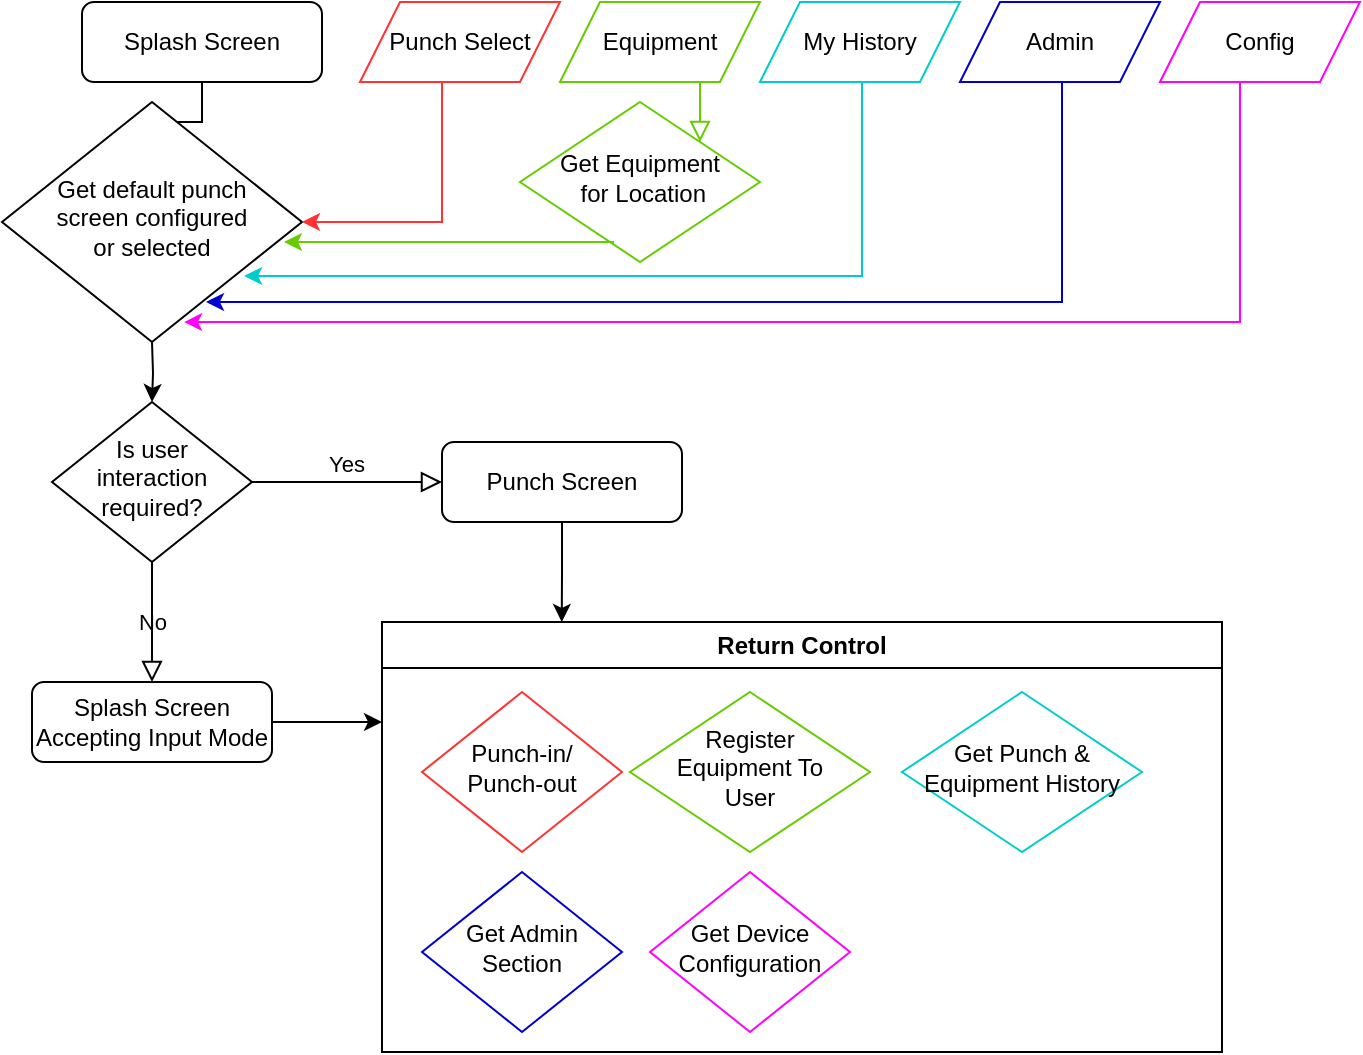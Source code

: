 <mxfile version="22.1.8" type="github">
  <diagram id="C5RBs43oDa-KdzZeNtuy" name="Page-1">
    <mxGraphModel dx="1386" dy="785" grid="1" gridSize="10" guides="1" tooltips="1" connect="1" arrows="1" fold="1" page="1" pageScale="1" pageWidth="827" pageHeight="1169" math="0" shadow="0">
      <root>
        <mxCell id="WIyWlLk6GJQsqaUBKTNV-0" />
        <mxCell id="WIyWlLk6GJQsqaUBKTNV-1" parent="WIyWlLk6GJQsqaUBKTNV-0" />
        <mxCell id="WIyWlLk6GJQsqaUBKTNV-2" value="" style="rounded=0;html=1;jettySize=auto;orthogonalLoop=1;fontSize=11;endArrow=block;endFill=0;endSize=8;strokeWidth=1;shadow=0;labelBackgroundColor=none;edgeStyle=orthogonalEdgeStyle;" parent="WIyWlLk6GJQsqaUBKTNV-1" source="WIyWlLk6GJQsqaUBKTNV-3" target="WIyWlLk6GJQsqaUBKTNV-6" edge="1">
          <mxGeometry relative="1" as="geometry" />
        </mxCell>
        <mxCell id="WIyWlLk6GJQsqaUBKTNV-3" value="Splash Screen" style="rounded=1;whiteSpace=wrap;html=1;fontSize=12;glass=0;strokeWidth=1;shadow=0;" parent="WIyWlLk6GJQsqaUBKTNV-1" vertex="1">
          <mxGeometry x="160" y="80" width="120" height="40" as="geometry" />
        </mxCell>
        <mxCell id="WIyWlLk6GJQsqaUBKTNV-6" value="Get default punch &lt;br&gt;screen configured&lt;br&gt;or selected" style="rhombus;whiteSpace=wrap;html=1;shadow=0;fontFamily=Helvetica;fontSize=12;align=center;strokeWidth=1;spacing=6;spacingTop=-4;" parent="WIyWlLk6GJQsqaUBKTNV-1" vertex="1">
          <mxGeometry x="120" y="130" width="150" height="120" as="geometry" />
        </mxCell>
        <mxCell id="WIyWlLk6GJQsqaUBKTNV-12" value="Punch Screen" style="rounded=1;whiteSpace=wrap;html=1;fontSize=12;glass=0;strokeWidth=1;shadow=0;" parent="WIyWlLk6GJQsqaUBKTNV-1" vertex="1">
          <mxGeometry x="340" y="300" width="120" height="40" as="geometry" />
        </mxCell>
        <mxCell id="Zd9Vq44AcLOk6UqeGhm3-0" value="Is user interaction required?" style="rhombus;whiteSpace=wrap;html=1;shadow=0;fontFamily=Helvetica;fontSize=12;align=center;strokeWidth=1;spacing=6;spacingTop=-4;" vertex="1" parent="WIyWlLk6GJQsqaUBKTNV-1">
          <mxGeometry x="145" y="280" width="100" height="80" as="geometry" />
        </mxCell>
        <mxCell id="Zd9Vq44AcLOk6UqeGhm3-1" value="Yes" style="edgeStyle=orthogonalEdgeStyle;rounded=0;html=1;jettySize=auto;orthogonalLoop=1;fontSize=11;endArrow=block;endFill=0;endSize=8;strokeWidth=1;shadow=0;labelBackgroundColor=none;exitX=1;exitY=0.5;exitDx=0;exitDy=0;" edge="1" parent="WIyWlLk6GJQsqaUBKTNV-1" source="Zd9Vq44AcLOk6UqeGhm3-0">
          <mxGeometry y="10" relative="1" as="geometry">
            <mxPoint as="offset" />
            <mxPoint x="270" y="320" as="sourcePoint" />
            <mxPoint x="340" y="320" as="targetPoint" />
          </mxGeometry>
        </mxCell>
        <mxCell id="Zd9Vq44AcLOk6UqeGhm3-3" value="No" style="rounded=0;html=1;jettySize=auto;orthogonalLoop=1;fontSize=11;endArrow=block;endFill=0;endSize=8;strokeWidth=1;shadow=0;labelBackgroundColor=none;edgeStyle=orthogonalEdgeStyle;" edge="1" parent="WIyWlLk6GJQsqaUBKTNV-1">
          <mxGeometry relative="1" as="geometry">
            <mxPoint as="offset" />
            <mxPoint x="195" y="360" as="sourcePoint" />
            <mxPoint x="195" y="420" as="targetPoint" />
          </mxGeometry>
        </mxCell>
        <mxCell id="Zd9Vq44AcLOk6UqeGhm3-4" value="Splash Screen&lt;br&gt;Accepting Input Mode" style="rounded=1;whiteSpace=wrap;html=1;fontSize=12;glass=0;strokeWidth=1;shadow=0;" vertex="1" parent="WIyWlLk6GJQsqaUBKTNV-1">
          <mxGeometry x="135" y="420" width="120" height="40" as="geometry" />
        </mxCell>
        <mxCell id="Zd9Vq44AcLOk6UqeGhm3-6" value="Equipment" style="shape=parallelogram;perimeter=parallelogramPerimeter;whiteSpace=wrap;html=1;fixedSize=1;strokeColor=#66CC00;" vertex="1" parent="WIyWlLk6GJQsqaUBKTNV-1">
          <mxGeometry x="399" y="80" width="100" height="40" as="geometry" />
        </mxCell>
        <mxCell id="Zd9Vq44AcLOk6UqeGhm3-7" value="My History" style="shape=parallelogram;perimeter=parallelogramPerimeter;whiteSpace=wrap;html=1;fixedSize=1;strokeColor=#00CCCC;" vertex="1" parent="WIyWlLk6GJQsqaUBKTNV-1">
          <mxGeometry x="499" y="80" width="100" height="40" as="geometry" />
        </mxCell>
        <mxCell id="Zd9Vq44AcLOk6UqeGhm3-8" value="Admin" style="shape=parallelogram;perimeter=parallelogramPerimeter;whiteSpace=wrap;html=1;fixedSize=1;strokeColor=#0000CC;" vertex="1" parent="WIyWlLk6GJQsqaUBKTNV-1">
          <mxGeometry x="599" y="80" width="100" height="40" as="geometry" />
        </mxCell>
        <mxCell id="Zd9Vq44AcLOk6UqeGhm3-9" value="Config" style="shape=parallelogram;perimeter=parallelogramPerimeter;whiteSpace=wrap;html=1;fixedSize=1;strokeColor=#FF00FF;" vertex="1" parent="WIyWlLk6GJQsqaUBKTNV-1">
          <mxGeometry x="699" y="80" width="100" height="40" as="geometry" />
        </mxCell>
        <mxCell id="Zd9Vq44AcLOk6UqeGhm3-11" value="Return Control" style="swimlane;whiteSpace=wrap;html=1;" vertex="1" parent="WIyWlLk6GJQsqaUBKTNV-1">
          <mxGeometry x="310" y="390" width="420" height="215" as="geometry" />
        </mxCell>
        <mxCell id="Zd9Vq44AcLOk6UqeGhm3-5" value="Punch-in/&lt;br&gt;Punch-out" style="rhombus;whiteSpace=wrap;html=1;shadow=0;fontFamily=Helvetica;fontSize=12;align=center;strokeWidth=1;spacing=6;spacingTop=-4;strokeColor=#FF3333;" vertex="1" parent="Zd9Vq44AcLOk6UqeGhm3-11">
          <mxGeometry x="20" y="35" width="100" height="80" as="geometry" />
        </mxCell>
        <mxCell id="Zd9Vq44AcLOk6UqeGhm3-13" value="Get Punch &amp;amp;&lt;br&gt;Equipment History" style="rhombus;whiteSpace=wrap;html=1;shadow=0;fontFamily=Helvetica;fontSize=12;align=center;strokeWidth=1;spacing=6;spacingTop=-4;strokeColor=#00CCCC;" vertex="1" parent="Zd9Vq44AcLOk6UqeGhm3-11">
          <mxGeometry x="260" y="35" width="120" height="80" as="geometry" />
        </mxCell>
        <mxCell id="Zd9Vq44AcLOk6UqeGhm3-16" value="Get Admin&lt;br&gt;Section" style="rhombus;whiteSpace=wrap;html=1;shadow=0;fontFamily=Helvetica;fontSize=12;align=center;strokeWidth=1;spacing=6;spacingTop=-4;strokeColor=#0000CC;" vertex="1" parent="Zd9Vq44AcLOk6UqeGhm3-11">
          <mxGeometry x="20" y="125" width="100" height="80" as="geometry" />
        </mxCell>
        <mxCell id="Zd9Vq44AcLOk6UqeGhm3-18" value="Get Device&lt;br&gt;Configuration" style="rhombus;whiteSpace=wrap;html=1;shadow=0;fontFamily=Helvetica;fontSize=12;align=center;strokeWidth=1;spacing=6;spacingTop=-4;strokeColor=#FF00FF;" vertex="1" parent="Zd9Vq44AcLOk6UqeGhm3-11">
          <mxGeometry x="134" y="125" width="100" height="80" as="geometry" />
        </mxCell>
        <mxCell id="Zd9Vq44AcLOk6UqeGhm3-22" value="Register&lt;br&gt;Equipment To&lt;br&gt;User" style="rhombus;whiteSpace=wrap;html=1;shadow=0;fontFamily=Helvetica;fontSize=12;align=center;strokeWidth=1;spacing=6;spacingTop=-4;strokeColor=#66CC00;" vertex="1" parent="Zd9Vq44AcLOk6UqeGhm3-11">
          <mxGeometry x="124" y="35" width="120" height="80" as="geometry" />
        </mxCell>
        <mxCell id="Zd9Vq44AcLOk6UqeGhm3-14" value="Punch Select" style="shape=parallelogram;perimeter=parallelogramPerimeter;whiteSpace=wrap;html=1;fixedSize=1;strokeColor=#FF3333;" vertex="1" parent="WIyWlLk6GJQsqaUBKTNV-1">
          <mxGeometry x="299" y="80" width="100" height="40" as="geometry" />
        </mxCell>
        <mxCell id="Zd9Vq44AcLOk6UqeGhm3-17" value="" style="endArrow=classic;html=1;rounded=0;edgeStyle=orthogonalEdgeStyle;entryX=0.5;entryY=0;entryDx=0;entryDy=0;" edge="1" parent="WIyWlLk6GJQsqaUBKTNV-1" target="Zd9Vq44AcLOk6UqeGhm3-0">
          <mxGeometry width="50" height="50" relative="1" as="geometry">
            <mxPoint x="195" y="250" as="sourcePoint" />
            <mxPoint x="194.5" y="270" as="targetPoint" />
          </mxGeometry>
        </mxCell>
        <mxCell id="Zd9Vq44AcLOk6UqeGhm3-20" value="" style="endArrow=classic;html=1;rounded=0;edgeStyle=orthogonalEdgeStyle;exitX=0.5;exitY=1;exitDx=0;exitDy=0;entryX=0.214;entryY=0;entryDx=0;entryDy=0;entryPerimeter=0;" edge="1" parent="WIyWlLk6GJQsqaUBKTNV-1" source="WIyWlLk6GJQsqaUBKTNV-12" target="Zd9Vq44AcLOk6UqeGhm3-11">
          <mxGeometry width="50" height="50" relative="1" as="geometry">
            <mxPoint x="398" y="350" as="sourcePoint" />
            <mxPoint x="400" y="380" as="targetPoint" />
          </mxGeometry>
        </mxCell>
        <mxCell id="Zd9Vq44AcLOk6UqeGhm3-21" value="" style="endArrow=classic;html=1;rounded=0;edgeStyle=orthogonalEdgeStyle;exitX=1;exitY=0.5;exitDx=0;exitDy=0;" edge="1" parent="WIyWlLk6GJQsqaUBKTNV-1" source="Zd9Vq44AcLOk6UqeGhm3-4">
          <mxGeometry width="50" height="50" relative="1" as="geometry">
            <mxPoint x="264" y="439.5" as="sourcePoint" />
            <mxPoint x="310" y="440" as="targetPoint" />
          </mxGeometry>
        </mxCell>
        <mxCell id="Zd9Vq44AcLOk6UqeGhm3-12" value="Get Equipment&lt;br&gt;&amp;nbsp;for Location" style="rhombus;whiteSpace=wrap;html=1;shadow=0;fontFamily=Helvetica;fontSize=12;align=center;strokeWidth=1;spacing=6;spacingTop=-4;strokeColor=#66CC00;" vertex="1" parent="WIyWlLk6GJQsqaUBKTNV-1">
          <mxGeometry x="379" y="130" width="120" height="80" as="geometry" />
        </mxCell>
        <mxCell id="Zd9Vq44AcLOk6UqeGhm3-23" value="" style="endArrow=classic;html=1;rounded=0;edgeStyle=orthogonalEdgeStyle;strokeColor=#FF3333;entryX=1;entryY=0.5;entryDx=0;entryDy=0;" edge="1" parent="WIyWlLk6GJQsqaUBKTNV-1" target="WIyWlLk6GJQsqaUBKTNV-6">
          <mxGeometry width="50" height="50" relative="1" as="geometry">
            <mxPoint x="340" y="120" as="sourcePoint" />
            <mxPoint x="340" y="180" as="targetPoint" />
            <Array as="points">
              <mxPoint x="340" y="190" />
            </Array>
          </mxGeometry>
        </mxCell>
        <mxCell id="Zd9Vq44AcLOk6UqeGhm3-24" value="" style="rounded=0;html=1;jettySize=auto;orthogonalLoop=1;fontSize=11;endArrow=block;endFill=0;endSize=8;strokeWidth=1;shadow=0;labelBackgroundColor=none;edgeStyle=orthogonalEdgeStyle;strokeColor=#66CC00;entryX=1;entryY=0;entryDx=0;entryDy=0;" edge="1" parent="WIyWlLk6GJQsqaUBKTNV-1" target="Zd9Vq44AcLOk6UqeGhm3-12">
          <mxGeometry relative="1" as="geometry">
            <mxPoint x="470" y="120" as="sourcePoint" />
            <mxPoint x="470" y="140" as="targetPoint" />
          </mxGeometry>
        </mxCell>
        <mxCell id="Zd9Vq44AcLOk6UqeGhm3-25" value="" style="endArrow=classic;html=1;rounded=0;edgeStyle=orthogonalEdgeStyle;strokeColor=#00CCCC;entryX=0.807;entryY=0.725;entryDx=0;entryDy=0;exitX=0.5;exitY=1;exitDx=0;exitDy=0;entryPerimeter=0;" edge="1" parent="WIyWlLk6GJQsqaUBKTNV-1" source="Zd9Vq44AcLOk6UqeGhm3-7" target="WIyWlLk6GJQsqaUBKTNV-6">
          <mxGeometry width="50" height="50" relative="1" as="geometry">
            <mxPoint x="550" y="130" as="sourcePoint" />
            <mxPoint x="480" y="200" as="targetPoint" />
            <Array as="points">
              <mxPoint x="550" y="120" />
              <mxPoint x="550" y="217" />
            </Array>
          </mxGeometry>
        </mxCell>
        <mxCell id="Zd9Vq44AcLOk6UqeGhm3-26" value="" style="endArrow=classic;html=1;rounded=0;edgeStyle=orthogonalEdgeStyle;strokeColor=#0000CC;exitX=0.5;exitY=1;exitDx=0;exitDy=0;entryX=0.68;entryY=0.833;entryDx=0;entryDy=0;entryPerimeter=0;" edge="1" parent="WIyWlLk6GJQsqaUBKTNV-1" source="Zd9Vq44AcLOk6UqeGhm3-8" target="WIyWlLk6GJQsqaUBKTNV-6">
          <mxGeometry width="50" height="50" relative="1" as="geometry">
            <mxPoint x="650" y="160" as="sourcePoint" />
            <mxPoint x="300" y="280" as="targetPoint" />
            <Array as="points">
              <mxPoint x="650" y="120" />
              <mxPoint x="650" y="230" />
            </Array>
          </mxGeometry>
        </mxCell>
        <mxCell id="Zd9Vq44AcLOk6UqeGhm3-27" value="" style="endArrow=classic;html=1;rounded=0;edgeStyle=orthogonalEdgeStyle;strokeColor=#FF00FF;exitX=0.4;exitY=0.9;exitDx=0;exitDy=0;exitPerimeter=0;entryX=0.607;entryY=0.917;entryDx=0;entryDy=0;entryPerimeter=0;" edge="1" parent="WIyWlLk6GJQsqaUBKTNV-1" target="WIyWlLk6GJQsqaUBKTNV-6">
          <mxGeometry width="50" height="50" relative="1" as="geometry">
            <mxPoint x="739" y="120" as="sourcePoint" />
            <mxPoint x="320" y="240" as="targetPoint" />
            <Array as="points">
              <mxPoint x="739" y="240" />
            </Array>
          </mxGeometry>
        </mxCell>
        <mxCell id="Zd9Vq44AcLOk6UqeGhm3-28" value="" style="endArrow=classic;html=1;rounded=0;edgeStyle=orthogonalEdgeStyle;exitX=0.392;exitY=0.875;exitDx=0;exitDy=0;exitPerimeter=0;entryX=0.94;entryY=0.583;entryDx=0;entryDy=0;entryPerimeter=0;strokeColor=#66CC00;" edge="1" parent="WIyWlLk6GJQsqaUBKTNV-1" source="Zd9Vq44AcLOk6UqeGhm3-12" target="WIyWlLk6GJQsqaUBKTNV-6">
          <mxGeometry width="50" height="50" relative="1" as="geometry">
            <mxPoint x="414" y="200" as="sourcePoint" />
            <mxPoint x="354" y="200" as="targetPoint" />
          </mxGeometry>
        </mxCell>
      </root>
    </mxGraphModel>
  </diagram>
</mxfile>
